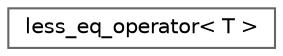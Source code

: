 digraph "Graphical Class Hierarchy"
{
 // LATEX_PDF_SIZE
  bgcolor="transparent";
  edge [fontname=Helvetica,fontsize=10,labelfontname=Helvetica,labelfontsize=10];
  node [fontname=Helvetica,fontsize=10,shape=box,height=0.2,width=0.4];
  rankdir="LR";
  Node0 [id="Node000000",label="less_eq_operator\< T \>",height=0.2,width=0.4,color="grey40", fillcolor="white", style="filled",URL="$structless__eq__operator.html",tooltip=" "];
}

